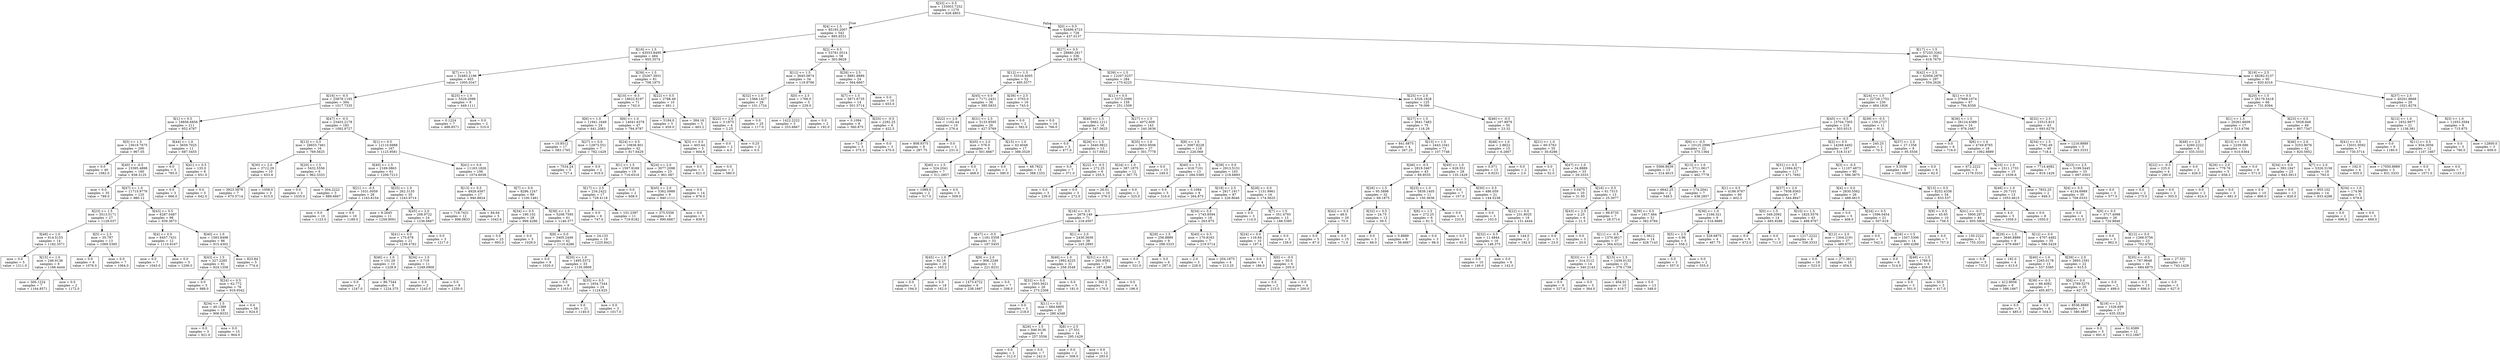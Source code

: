 digraph Tree {
node [shape=box] ;
0 [label="X[33] <= 0.5\nmse = 133003.7252\nsamples = 1270\nvalue = 628.4803"] ;
1 [label="X[4] <= 1.5\nmse = 85193.2007\nsamples = 542\nvalue = 885.6531"] ;
0 -> 1 [labeldistance=2.5, labelangle=45, headlabel="True"] ;
2 [label="X[16] <= 1.5\nmse = 43553.8495\nsamples = 484\nvalue = 955.3574"] ;
1 -> 2 ;
3 [label="X[7] <= 1.5\nmse = 32483.2196\nsamples = 403\nvalue = 1005.0347"] ;
2 -> 3 ;
4 [label="X[16] <= -0.5\nmse = 25878.1193\nsamples = 394\nvalue = 1017.7335"] ;
3 -> 4 ;
5 [label="X[1] <= 0.5\nmse = 18856.6856\nsamples = 211\nvalue = 952.4787"] ;
4 -> 5 ;
6 [label="X[5] <= 1.5\nmse = 15619.7675\nsamples = 200\nvalue = 967.05"] ;
5 -> 6 ;
7 [label="mse = 0.0\nsamples = 40\nvalue = 1082.0"] ;
6 -> 7 ;
8 [label="X[40] <= -0.5\nmse = 15395.4898\nsamples = 160\nvalue = 938.3125"] ;
6 -> 8 ;
9 [label="mse = 0.0\nsamples = 35\nvalue = 789.0"] ;
8 -> 9 ;
10 [label="X[47] <= 1.0\nmse = 11715.9776\nsamples = 125\nvalue = 980.12"] ;
8 -> 10 ;
11 [label="X[23] <= 1.5\nmse = 3513.5171\nsamples = 27\nvalue = 1128.037"] ;
10 -> 11 ;
12 [label="X[48] <= 1.0\nmse = 614.5153\nsamples = 14\nvalue = 1182.3571"] ;
11 -> 12 ;
13 [label="mse = 0.0\nsamples = 5\nvalue = 1211.0"] ;
12 -> 13 ;
14 [label="X[15] <= 1.0\nmse = 246.9136\nsamples = 9\nvalue = 1166.4444"] ;
12 -> 14 ;
15 [label="mse = 306.1224\nsamples = 7\nvalue = 1164.8571"] ;
14 -> 15 ;
16 [label="mse = 0.0\nsamples = 2\nvalue = 1172.0"] ;
14 -> 16 ;
17 [label="X[5] <= 2.5\nmse = 35.787\nsamples = 13\nvalue = 1069.5385"] ;
11 -> 17 ;
18 [label="mse = 0.0\nsamples = 6\nvalue = 1076.0"] ;
17 -> 18 ;
19 [label="mse = 0.0\nsamples = 7\nvalue = 1064.0"] ;
17 -> 19 ;
20 [label="X[43] <= 0.5\nmse = 6287.0487\nsamples = 98\nvalue = 939.3673"] ;
10 -> 20 ;
21 [label="X[4] <= 0.0\nmse = 6457.7431\nsamples = 12\nvalue = 1110.9167"] ;
20 -> 21 ;
22 [label="mse = 0.0\nsamples = 7\nvalue = 1043.0"] ;
21 -> 22 ;
23 [label="mse = 0.0\nsamples = 5\nvalue = 1206.0"] ;
21 -> 23 ;
24 [label="X[40] <= 1.0\nmse = 1583.8498\nsamples = 86\nvalue = 915.4302"] ;
20 -> 24 ;
25 [label="X[43] <= 1.5\nmse = 327.2285\nsamples = 81\nvalue = 924.1358"] ;
24 -> 25 ;
26 [label="mse = 0.0\nsamples = 5\nvalue = 988.0"] ;
25 -> 26 ;
27 [label="X[24] <= 0.5\nmse = 62.772\nsamples = 76\nvalue = 919.9342"] ;
25 -> 27 ;
28 [label="X[34] <= 1.5\nmse = 40.1389\nsamples = 18\nvalue = 906.8333"] ;
27 -> 28 ;
29 [label="mse = 0.0\nsamples = 3\nvalue = 921.0"] ;
28 -> 29 ;
30 [label="mse = 0.0\nsamples = 15\nvalue = 904.0"] ;
28 -> 30 ;
31 [label="mse = 0.0\nsamples = 58\nvalue = 924.0"] ;
27 -> 31 ;
32 [label="mse = 823.84\nsamples = 5\nvalue = 774.4"] ;
24 -> 32 ;
33 [label="X[44] <= 1.0\nmse = 3659.7025\nsamples = 11\nvalue = 687.5455"] ;
5 -> 33 ;
34 [label="mse = 0.0\nsamples = 3\nvalue = 785.0"] ;
33 -> 34 ;
35 [label="X[41] <= 0.5\nmse = 135.0\nsamples = 8\nvalue = 651.0"] ;
33 -> 35 ;
36 [label="mse = 0.0\nsamples = 3\nvalue = 666.0"] ;
35 -> 36 ;
37 [label="mse = 0.0\nsamples = 5\nvalue = 642.0"] ;
35 -> 37 ;
38 [label="X[47] <= -0.5\nmse = 23403.2178\nsamples = 183\nvalue = 1092.9727"] ;
4 -> 38 ;
39 [label="X[13] <= 0.5\nmse = 26653.7461\nsamples = 16\nvalue = 769.5625"] ;
38 -> 39 ;
40 [label="X[30] <= 2.0\nmse = 3712.29\nsamples = 10\nvalue = 653.9"] ;
39 -> 40 ;
41 [label="mse = 3923.3878\nsamples = 7\nvalue = 670.5714"] ;
40 -> 41 ;
42 [label="mse = 1058.0\nsamples = 3\nvalue = 615.0"] ;
40 -> 42 ;
43 [label="X[20] <= 1.5\nmse = 5432.5556\nsamples = 6\nvalue = 962.3333"] ;
39 -> 43 ;
44 [label="mse = 0.0\nsamples = 3\nvalue = 1035.0"] ;
43 -> 44 ;
45 [label="mse = 304.2222\nsamples = 3\nvalue = 889.6667"] ;
43 -> 45 ;
46 [label="X[1] <= 0.5\nmse = 12110.6988\nsamples = 167\nvalue = 1123.9581"] ;
38 -> 46 ;
47 [label="X[40] <= 1.5\nmse = 2169.0863\nsamples = 61\nvalue = 1209.7213"] ;
46 -> 47 ;
48 [label="X[21] <= -0.5\nmse = 1031.0059\nsamples = 26\nvalue = 1163.6154"] ;
47 -> 48 ;
49 [label="mse = 0.0\nsamples = 10\nvalue = 1123.0"] ;
48 -> 49 ;
50 [label="mse = 0.0\nsamples = 16\nvalue = 1189.0"] ;
48 -> 50 ;
51 [label="X[25] <= 1.0\nmse = 262.3135\nsamples = 35\nvalue = 1243.9714"] ;
47 -> 51 ;
52 [label="mse = 8.2645\nsamples = 11\nvalue = 1259.9091"] ;
51 -> 52 ;
53 [label="X[45] <= 2.0\nmse = 208.9722\nsamples = 24\nvalue = 1236.6667"] ;
51 -> 53 ;
54 [label="X[41] <= 0.0\nmse = 175.678\nsamples = 21\nvalue = 1239.4762"] ;
53 -> 54 ;
55 [label="X[46] <= 1.0\nmse = 151.29\nsamples = 10\nvalue = 1228.9"] ;
54 -> 55 ;
56 [label="mse = 0.0\nsamples = 2\nvalue = 1247.0"] ;
55 -> 56 ;
57 [label="mse = 86.7344\nsamples = 8\nvalue = 1224.375"] ;
55 -> 57 ;
58 [label="X[34] <= 1.0\nmse = 3.719\nsamples = 11\nvalue = 1249.0909"] ;
54 -> 58 ;
59 [label="mse = 0.0\nsamples = 2\nvalue = 1245.0"] ;
58 -> 59 ;
60 [label="mse = 0.0\nsamples = 9\nvalue = 1250.0"] ;
58 -> 60 ;
61 [label="mse = 0.0\nsamples = 3\nvalue = 1217.0"] ;
53 -> 61 ;
62 [label="X[41] <= 0.0\nmse = 11163.1826\nsamples = 106\nvalue = 1074.6038"] ;
46 -> 62 ;
63 [label="X[13] <= 0.5\nmse = 4928.4567\nsamples = 17\nvalue = 940.8824"] ;
62 -> 63 ;
64 [label="mse = 718.7431\nsamples = 12\nvalue = 898.0833"] ;
63 -> 64 ;
65 [label="mse = 84.64\nsamples = 5\nvalue = 1043.6"] ;
63 -> 65 ;
66 [label="X[7] <= 0.0\nmse = 8286.1247\nsamples = 89\nvalue = 1100.1461"] ;
62 -> 66 ;
67 [label="X[34] <= 0.5\nmse = 190.102\nsamples = 28\nvalue = 999.4286"] ;
66 -> 67 ;
68 [label="mse = 0.0\nsamples = 23\nvalue = 993.0"] ;
67 -> 68 ;
69 [label="mse = 0.0\nsamples = 5\nvalue = 1029.0"] ;
67 -> 69 ;
70 [label="X[38] <= 1.5\nmse = 5208.7595\nsamples = 61\nvalue = 1146.377"] ;
66 -> 70 ;
71 [label="X[8] <= 0.0\nmse = 3405.2449\nsamples = 42\nvalue = 1110.4286"] ;
70 -> 71 ;
72 [label="mse = 0.0\nsamples = 9\nvalue = 1020.0"] ;
71 -> 72 ;
73 [label="X[20] <= 1.0\nmse = 1495.5372\nsamples = 33\nvalue = 1135.0909"] ;
71 -> 73 ;
74 [label="mse = 0.0\nsamples = 9\nvalue = 1163.0"] ;
73 -> 74 ;
75 [label="X[35] <= 0.5\nmse = 1654.7344\nsamples = 24\nvalue = 1124.625"] ;
73 -> 75 ;
76 [label="mse = 0.0\nsamples = 21\nvalue = 1140.0"] ;
75 -> 76 ;
77 [label="mse = 0.0\nsamples = 3\nvalue = 1017.0"] ;
75 -> 77 ;
78 [label="mse = 24.133\nsamples = 19\nvalue = 1225.8421"] ;
70 -> 78 ;
79 [label="X[25] <= 1.0\nmse = 5529.2099\nsamples = 9\nvalue = 449.1111"] ;
3 -> 79 ;
80 [label="mse = 0.1224\nsamples = 7\nvalue = 488.8571"] ;
79 -> 80 ;
81 [label="mse = 0.0\nsamples = 2\nvalue = 310.0"] ;
79 -> 81 ;
82 [label="X[39] <= 1.5\nmse = 25267.3931\nsamples = 81\nvalue = 708.1975"] ;
2 -> 82 ;
83 [label="X[10] <= -0.5\nmse = 18622.6197\nsamples = 71\nvalue = 743.0"] ;
82 -> 83 ;
84 [label="X[6] <= 1.0\nmse = 11941.1649\nsamples = 24\nvalue = 641.2083"] ;
83 -> 84 ;
85 [label="mse = 10.8512\nsamples = 17\nvalue = 583.1765"] ;
84 -> 85 ;
86 [label="X[27] <= 0.0\nmse = 12873.551\nsamples = 7\nvalue = 782.1429"] ;
84 -> 86 ;
87 [label="mse = 7534.24\nsamples = 5\nvalue = 727.4"] ;
86 -> 87 ;
88 [label="mse = 0.0\nsamples = 2\nvalue = 919.0"] ;
86 -> 88 ;
89 [label="X[6] <= 1.0\nmse = 14041.6378\nsamples = 47\nvalue = 794.9787"] ;
83 -> 89 ;
90 [label="X[24] <= 0.5\nmse = 10836.801\nsamples = 42\nvalue = 817.6429"] ;
89 -> 90 ;
91 [label="X[1] <= 1.5\nmse = 1597.9169\nsamples = 19\nvalue = 716.6316"] ;
90 -> 91 ;
92 [label="X[17] <= 2.5\nmse = 234.2422\nsamples = 17\nvalue = 729.4118"] ;
91 -> 92 ;
93 [label="mse = 0.0\nsamples = 6\nvalue = 747.0"] ;
92 -> 93 ;
94 [label="mse = 101.2397\nsamples = 11\nvalue = 719.8182"] ;
92 -> 94 ;
95 [label="mse = 0.0\nsamples = 2\nvalue = 608.0"] ;
91 -> 95 ;
96 [label="X[24] <= 2.0\nmse = 3077.2098\nsamples = 23\nvalue = 901.087"] ;
90 -> 96 ;
97 [label="X[45] <= 2.0\nmse = 5362.0988\nsamples = 9\nvalue = 940.1111"] ;
96 -> 97 ;
98 [label="mse = 375.5556\nsamples = 6\nvalue = 990.6667"] ;
97 -> 98 ;
99 [label="mse = 0.0\nsamples = 3\nvalue = 839.0"] ;
97 -> 99 ;
100 [label="mse = 0.0\nsamples = 14\nvalue = 876.0"] ;
96 -> 100 ;
101 [label="X[3] <= 0.5\nmse = 403.44\nsamples = 5\nvalue = 604.6"] ;
89 -> 101 ;
102 [label="mse = 0.0\nsamples = 3\nvalue = 621.0"] ;
101 -> 102 ;
103 [label="mse = 0.0\nsamples = 2\nvalue = 580.0"] ;
101 -> 103 ;
104 [label="X[22] <= 0.5\nmse = 2788.49\nsamples = 10\nvalue = 461.1"] ;
82 -> 104 ;
105 [label="mse = 5184.0\nsamples = 5\nvalue = 459.0"] ;
104 -> 105 ;
106 [label="mse = 384.16\nsamples = 5\nvalue = 463.2"] ;
104 -> 106 ;
107 [label="X[2] <= 0.5\nmse = 53781.0514\nsamples = 58\nvalue = 303.9828"] ;
1 -> 107 ;
108 [label="X[12] <= 1.5\nmse = 3645.0874\nsamples = 34\nvalue = 119.9706"] ;
107 -> 108 ;
109 [label="X[32] <= 1.0\nmse = 1566.1427\nsamples = 29\nvalue = 101.1724"] ;
108 -> 109 ;
110 [label="X[22] <= 2.0\nmse = 3.1875\nsamples = 4\nvalue = 2.25"] ;
109 -> 110 ;
111 [label="mse = 0.0\nsamples = 2\nvalue = 4.0"] ;
110 -> 111 ;
112 [label="mse = 0.25\nsamples = 2\nvalue = 0.5"] ;
110 -> 112 ;
113 [label="mse = 0.0\nsamples = 25\nvalue = 117.0"] ;
109 -> 113 ;
114 [label="X[0] <= 2.5\nmse = 1766.0\nsamples = 5\nvalue = 229.0"] ;
108 -> 114 ;
115 [label="mse = 1422.2222\nsamples = 3\nvalue = 253.6667"] ;
114 -> 115 ;
116 [label="mse = 0.0\nsamples = 2\nvalue = 192.0"] ;
114 -> 116 ;
117 [label="X[28] <= 2.5\nmse = 8881.8889\nsamples = 24\nvalue = 564.6667"] ;
107 -> 117 ;
118 [label="X[7] <= 1.5\nmse = 5671.6735\nsamples = 14\nvalue = 501.5714"] ;
117 -> 118 ;
119 [label="mse = 0.1094\nsamples = 8\nvalue = 560.875"] ;
118 -> 119 ;
120 [label="X[33] <= -0.5\nmse = 2292.25\nsamples = 6\nvalue = 422.5"] ;
118 -> 120 ;
121 [label="mse = 72.0\nsamples = 3\nvalue = 375.0"] ;
120 -> 121 ;
122 [label="mse = 0.0\nsamples = 3\nvalue = 470.0"] ;
120 -> 122 ;
123 [label="mse = 0.0\nsamples = 10\nvalue = 653.0"] ;
117 -> 123 ;
124 [label="X[0] <= 0.5\nmse = 82699.4723\nsamples = 728\nvalue = 437.0137"] ;
0 -> 124 [labeldistance=2.5, labelangle=-45, headlabel="False"] ;
125 [label="X[27] <= 0.5\nmse = 28880.2817\nsamples = 336\nvalue = 224.9673"] ;
124 -> 125 ;
126 [label="X[12] <= 1.5\nmse = 33316.4005\nsamples = 52\nvalue = 495.5577"] ;
125 -> 126 ;
127 [label="X[45] <= 0.0\nmse = 7171.2431\nsamples = 36\nvalue = 385.5833"] ;
126 -> 127 ;
128 [label="X[22] <= 2.0\nmse = 1162.44\nsamples = 10\nvalue = 276.4"] ;
127 -> 128 ;
129 [label="mse = 808.9375\nsamples = 8\nvalue = 287.75"] ;
128 -> 129 ;
130 [label="mse = 0.0\nsamples = 2\nvalue = 231.0"] ;
128 -> 130 ;
131 [label="X[31] <= 2.5\nmse = 3133.8595\nsamples = 26\nvalue = 427.5769"] ;
127 -> 131 ;
132 [label="X[45] <= 2.0\nmse = 576.0\nsamples = 9\nvalue = 501.6667"] ;
131 -> 132 ;
133 [label="X[40] <= 1.5\nmse = 324.2041\nsamples = 7\nvalue = 511.2857"] ;
132 -> 133 ;
134 [label="mse = 1089.0\nsamples = 2\nvalue = 517.0"] ;
133 -> 134 ;
135 [label="mse = 0.0\nsamples = 5\nvalue = 509.0"] ;
133 -> 135 ;
136 [label="mse = 0.0\nsamples = 2\nvalue = 468.0"] ;
132 -> 136 ;
137 [label="X[15] <= 1.0\nmse = 43.4048\nsamples = 17\nvalue = 388.3529"] ;
131 -> 137 ;
138 [label="mse = 0.0\nsamples = 2\nvalue = 390.0"] ;
137 -> 138 ;
139 [label="mse = 48.7822\nsamples = 15\nvalue = 388.1333"] ;
137 -> 139 ;
140 [label="X[39] <= 2.5\nmse = 3703.0\nsamples = 16\nvalue = 743.0"] ;
126 -> 140 ;
141 [label="mse = 0.0\nsamples = 2\nvalue = 582.0"] ;
140 -> 141 ;
142 [label="mse = 0.0\nsamples = 14\nvalue = 766.0"] ;
140 -> 142 ;
143 [label="X[39] <= 1.5\nmse = 12207.0257\nsamples = 284\nvalue = 175.4225"] ;
125 -> 143 ;
144 [label="X[1] <= 0.5\nmse = 5373.2099\nsamples = 159\nvalue = 251.1509"] ;
143 -> 144 ;
145 [label="X[40] <= 1.5\nmse = 6662.1211\nsamples = 16\nvalue = 347.5625"] ;
144 -> 145 ;
146 [label="mse = 0.0\nsamples = 3\nvalue = 477.0"] ;
145 -> 146 ;
147 [label="X[26] <= 1.5\nmse = 3440.9822\nsamples = 13\nvalue = 317.6923"] ;
145 -> 147 ;
148 [label="mse = 0.0\nsamples = 7\nvalue = 371.0"] ;
147 -> 148 ;
149 [label="X[22] <= -0.5\nmse = 272.25\nsamples = 6\nvalue = 255.5"] ;
147 -> 149 ;
150 [label="mse = 0.0\nsamples = 3\nvalue = 239.0"] ;
149 -> 150 ;
151 [label="mse = 0.0\nsamples = 3\nvalue = 272.0"] ;
149 -> 151 ;
152 [label="X[27] <= 1.5\nmse = 4072.609\nsamples = 143\nvalue = 240.3636"] ;
144 -> 152 ;
153 [label="X[35] <= 1.0\nmse = 3653.9506\nsamples = 27\nvalue = 301.7778"] ;
152 -> 153 ;
154 [label="X[24] <= 1.0\nmse = 387.1875\nsamples = 12\nvalue = 367.75"] ;
153 -> 154 ;
155 [label="mse = 26.01\nsamples = 10\nvalue = 376.3"] ;
154 -> 155 ;
156 [label="mse = 0.0\nsamples = 2\nvalue = 325.0"] ;
154 -> 156 ;
157 [label="mse = 0.0\nsamples = 15\nvalue = 249.0"] ;
153 -> 157 ;
158 [label="X[8] <= 1.5\nmse = 3087.8228\nsamples = 116\nvalue = 226.069"] ;
152 -> 158 ;
159 [label="X[40] <= 1.5\nmse = 618.7101\nsamples = 13\nvalue = 284.5385"] ;
158 -> 159 ;
160 [label="mse = 0.0\nsamples = 5\nvalue = 316.0"] ;
159 -> 160 ;
161 [label="mse = 0.1094\nsamples = 8\nvalue = 264.875"] ;
159 -> 161 ;
162 [label="X[38] <= 0.0\nmse = 2913.5151\nsamples = 103\nvalue = 218.6893"] ;
158 -> 162 ;
163 [label="X[18] <= 2.5\nmse = 2817.1917\nsamples = 87\nvalue = 226.8046"] ;
162 -> 163 ;
164 [label="X[16] <= -0.5\nmse = 2679.149\nsamples = 71\nvalue = 218.4507"] ;
163 -> 164 ;
165 [label="X[47] <= -0.5\nmse = 1181.0358\nsamples = 33\nvalue = 187.5455"] ;
164 -> 165 ;
166 [label="X[45] <= 1.0\nmse = 92.16\nsamples = 20\nvalue = 165.2"] ;
165 -> 166 ;
167 [label="mse = 0.0\nsamples = 2\nvalue = 194.0"] ;
166 -> 167 ;
168 [label="mse = 0.0\nsamples = 18\nvalue = 162.0"] ;
166 -> 168 ;
169 [label="X[9] <= 2.0\nmse = 906.2249\nsamples = 13\nvalue = 221.9231"] ;
165 -> 169 ;
170 [label="mse = 1473.4722\nsamples = 6\nvalue = 238.1667"] ;
169 -> 170 ;
171 [label="mse = 0.0\nsamples = 7\nvalue = 208.0"] ;
169 -> 171 ;
172 [label="X[1] <= 2.0\nmse = 2430.3636\nsamples = 38\nvalue = 245.2895"] ;
164 -> 172 ;
173 [label="X[46] <= 1.0\nmse = 1992.4225\nsamples = 31\nvalue = 258.3548"] ;
172 -> 173 ;
174 [label="X[32] <= 0.0\nmse = 1003.5621\nsamples = 26\nvalue = 273.2308"] ;
173 -> 174 ;
175 [label="mse = 0.0\nsamples = 3\nvalue = 218.0"] ;
174 -> 175 ;
176 [label="X[11] <= 0.5\nmse = 684.6805\nsamples = 23\nvalue = 280.4348"] ;
174 -> 176 ;
177 [label="X[26] <= 1.5\nmse = 846.9136\nsamples = 9\nvalue = 257.5556"] ;
176 -> 177 ;
178 [label="mse = 0.0\nsamples = 2\nvalue = 312.0"] ;
177 -> 178 ;
179 [label="mse = 0.0\nsamples = 7\nvalue = 242.0"] ;
177 -> 179 ;
180 [label="X[8] <= 2.5\nmse = 27.551\nsamples = 14\nvalue = 295.1429"] ;
176 -> 180 ;
181 [label="mse = 0.0\nsamples = 2\nvalue = 308.0"] ;
180 -> 181 ;
182 [label="mse = 0.0\nsamples = 12\nvalue = 293.0"] ;
180 -> 182 ;
183 [label="mse = 0.0\nsamples = 5\nvalue = 181.0"] ;
173 -> 183 ;
184 [label="X[31] <= 0.5\nmse = 265.9592\nsamples = 7\nvalue = 187.4286"] ;
172 -> 184 ;
185 [label="mse = 392.0\nsamples = 3\nvalue = 176.0"] ;
184 -> 185 ;
186 [label="mse = 0.0\nsamples = 4\nvalue = 196.0"] ;
184 -> 186 ;
187 [label="X[34] <= 0.5\nmse = 1745.8594\nsamples = 16\nvalue = 263.875"] ;
163 -> 187 ;
188 [label="X[28] <= 1.5\nmse = 256.8889\nsamples = 9\nvalue = 298.3333"] ;
187 -> 188 ;
189 [label="mse = 0.0\nsamples = 3\nvalue = 321.0"] ;
188 -> 189 ;
190 [label="mse = 0.0\nsamples = 6\nvalue = 287.0"] ;
188 -> 190 ;
191 [label="X[40] <= 0.5\nmse = 170.8163\nsamples = 7\nvalue = 219.5714"] ;
187 -> 191 ;
192 [label="mse = 2.0\nsamples = 3\nvalue = 228.0"] ;
191 -> 192 ;
193 [label="mse = 204.1875\nsamples = 4\nvalue = 213.25"] ;
191 -> 193 ;
194 [label="X[28] <= 0.0\nmse = 1131.9961\nsamples = 16\nvalue = 174.5625"] ;
162 -> 194 ;
195 [label="mse = 0.0\nsamples = 3\nvalue = 114.0"] ;
194 -> 195 ;
196 [label="X[7] <= 1.5\nmse = 351.4793\nsamples = 13\nvalue = 188.5385"] ;
194 -> 196 ;
197 [label="X[24] <= 0.0\nmse = 116.64\nsamples = 10\nvalue = 197.4"] ;
196 -> 197 ;
198 [label="mse = 0.0\nsamples = 4\nvalue = 186.0"] ;
197 -> 198 ;
199 [label="X[0] <= -0.5\nmse = 50.0\nsamples = 6\nvalue = 205.0"] ;
197 -> 199 ;
200 [label="mse = 0.0\nsamples = 2\nvalue = 215.0"] ;
199 -> 200 ;
201 [label="mse = 0.0\nsamples = 4\nvalue = 200.0"] ;
199 -> 201 ;
202 [label="mse = 0.0\nsamples = 3\nvalue = 159.0"] ;
196 -> 202 ;
203 [label="X[25] <= 2.0\nmse = 4326.1828\nsamples = 125\nvalue = 79.096"] ;
143 -> 203 ;
204 [label="X[27] <= 1.5\nmse = 3641.7483\nsamples = 75\nvalue = 116.28"] ;
203 -> 204 ;
205 [label="mse = 841.6875\nsamples = 4\nvalue = 267.25"] ;
204 -> 205 ;
206 [label="X[13] <= 1.5\nmse = 2443.1041\nsamples = 71\nvalue = 107.7746"] ;
204 -> 206 ;
207 [label="X[46] <= -0.5\nmse = 2819.3467\nsamples = 43\nvalue = 89.9535"] ;
206 -> 207 ;
208 [label="X[26] <= 1.5\nmse = 95.5898\nsamples = 32\nvalue = 69.1875"] ;
207 -> 208 ;
209 [label="X[42] <= 0.5\nmse = 48.0\nsamples = 20\nvalue = 75.0"] ;
208 -> 209 ;
210 [label="mse = 0.0\nsamples = 5\nvalue = 87.0"] ;
209 -> 210 ;
211 [label="mse = 0.0\nsamples = 15\nvalue = 71.0"] ;
209 -> 211 ;
212 [label="X[32] <= 0.5\nmse = 24.75\nsamples = 12\nvalue = 59.5"] ;
208 -> 212 ;
213 [label="mse = 0.0\nsamples = 3\nvalue = 68.0"] ;
212 -> 213 ;
214 [label="mse = 0.8889\nsamples = 9\nvalue = 56.6667"] ;
212 -> 214 ;
215 [label="X[23] <= 1.0\nmse = 5839.1405\nsamples = 11\nvalue = 150.3636"] ;
207 -> 215 ;
216 [label="X[6] <= 1.5\nmse = 272.25\nsamples = 6\nvalue = 81.5"] ;
215 -> 216 ;
217 [label="mse = 0.0\nsamples = 3\nvalue = 98.0"] ;
216 -> 217 ;
218 [label="mse = 0.0\nsamples = 3\nvalue = 65.0"] ;
216 -> 218 ;
219 [label="mse = 0.0\nsamples = 5\nvalue = 233.0"] ;
215 -> 219 ;
220 [label="X[40] <= 1.0\nmse = 628.551\nsamples = 28\nvalue = 135.1429"] ;
206 -> 220 ;
221 [label="mse = 0.0\nsamples = 7\nvalue = 107.0"] ;
220 -> 221 ;
222 [label="X[30] <= 0.5\nmse = 486.059\nsamples = 21\nvalue = 144.5238"] ;
220 -> 222 ;
223 [label="mse = 0.0\nsamples = 3\nvalue = 103.0"] ;
222 -> 223 ;
224 [label="X[22] <= 0.0\nmse = 231.8025\nsamples = 18\nvalue = 151.4444"] ;
222 -> 224 ;
225 [label="X[32] <= 0.5\nmse = 11.4844\nsamples = 16\nvalue = 146.375"] ;
224 -> 225 ;
226 [label="mse = 0.0\nsamples = 10\nvalue = 149.0"] ;
225 -> 226 ;
227 [label="mse = 0.0\nsamples = 6\nvalue = 142.0"] ;
225 -> 227 ;
228 [label="mse = 144.0\nsamples = 2\nvalue = 192.0"] ;
224 -> 228 ;
229 [label="X[46] <= -0.5\nmse = 167.8976\nsamples = 50\nvalue = 23.32"] ;
203 -> 229 ;
230 [label="X[48] <= 1.0\nmse = 2.8622\nsamples = 15\nvalue = 6.2667"] ;
229 -> 230 ;
231 [label="mse = 0.071\nsamples = 13\nvalue = 6.9231"] ;
230 -> 231 ;
232 [label="mse = 0.0\nsamples = 2\nvalue = 2.0"] ;
230 -> 232 ;
233 [label="X[21] <= 1.0\nmse = 60.5763\nsamples = 35\nvalue = 30.6286"] ;
229 -> 233 ;
234 [label="mse = 0.0\nsamples = 2\nvalue = 52.0"] ;
233 -> 234 ;
235 [label="X[47] <= 1.0\nmse = 34.8889\nsamples = 33\nvalue = 29.3333"] ;
233 -> 235 ;
236 [label="mse = 0.0475\nsamples = 20\nvalue = 31.95"] ;
235 -> 236 ;
237 [label="X[16] <= 0.5\nmse = 61.7515\nsamples = 13\nvalue = 25.3077"] ;
235 -> 237 ;
238 [label="X[43] <= 2.5\nmse = 2.25\nsamples = 6\nvalue = 21.5"] ;
237 -> 238 ;
239 [label="mse = 0.0\nsamples = 3\nvalue = 23.0"] ;
238 -> 239 ;
240 [label="mse = 0.0\nsamples = 3\nvalue = 20.0"] ;
238 -> 240 ;
241 [label="mse = 89.6735\nsamples = 7\nvalue = 28.5714"] ;
237 -> 241 ;
242 [label="X[17] <= 1.5\nmse = 57255.3262\nsamples = 392\nvalue = 618.7679"] ;
124 -> 242 ;
243 [label="X[42] <= 2.5\nmse = 42956.2879\nsamples = 297\nvalue = 554.2626"] ;
242 -> 243 ;
244 [label="X[24] <= 1.5\nmse = 22726.1753\nsamples = 230\nvalue = 484.1826"] ;
243 -> 244 ;
245 [label="X[45] <= -0.5\nmse = 15704.7305\nsamples = 219\nvalue = 503.9315"] ;
244 -> 245 ;
246 [label="X[6] <= -0.5\nmse = 10125.2996\nsamples = 22\nvalue = 375.1364"] ;
245 -> 246 ;
247 [label="mse = 5566.8639\nsamples = 13\nvalue = 314.4615"] ;
246 -> 247 ;
248 [label="X[13] <= 1.0\nmse = 3711.0617\nsamples = 9\nvalue = 462.7778"] ;
246 -> 248 ;
249 [label="mse = 6642.25\nsamples = 2\nvalue = 548.5"] ;
248 -> 249 ;
250 [label="mse = 174.2041\nsamples = 7\nvalue = 438.2857"] ;
248 -> 250 ;
251 [label="X[2] <= 0.5\nmse = 14268.4492\nsamples = 197\nvalue = 518.3147"] ;
245 -> 251 ;
252 [label="X[31] <= 0.5\nmse = 11094.8271\nsamples = 117\nvalue = 471.7692"] ;
251 -> 252 ;
253 [label="X[1] <= 0.5\nmse = 4186.9767\nsamples = 60\nvalue = 402.3"] ;
252 -> 253 ;
254 [label="X[39] <= 0.5\nmse = 1817.484\nsamples = 51\nvalue = 382.0784"] ;
253 -> 254 ;
255 [label="X[11] <= -0.5\nmse = 1370.4617\nsamples = 37\nvalue = 364.4324"] ;
254 -> 255 ;
256 [label="X[33] <= 1.5\nmse = 314.3112\nsamples = 14\nvalue = 340.2143"] ;
255 -> 256 ;
257 [label="mse = 0.0\nsamples = 9\nvalue = 327.0"] ;
256 -> 257 ;
258 [label="mse = 0.0\nsamples = 5\nvalue = 364.0"] ;
256 -> 258 ;
259 [label="X[15] <= 1.5\nmse = 1439.0132\nsamples = 23\nvalue = 379.1739"] ;
255 -> 259 ;
260 [label="mse = 404.01\nsamples = 10\nvalue = 419.7"] ;
259 -> 260 ;
261 [label="mse = 0.0\nsamples = 13\nvalue = 348.0"] ;
259 -> 261 ;
262 [label="mse = 1.0612\nsamples = 14\nvalue = 428.7143"] ;
254 -> 262 ;
263 [label="X[36] <= 1.0\nmse = 2166.321\nsamples = 9\nvalue = 516.8889"] ;
253 -> 263 ;
264 [label="X[5] <= 2.5\nmse = 0.96\nsamples = 5\nvalue = 556.2"] ;
263 -> 264 ;
265 [label="mse = 0.0\nsamples = 3\nvalue = 557.0"] ;
264 -> 265 ;
266 [label="mse = 0.0\nsamples = 2\nvalue = 555.0"] ;
264 -> 266 ;
267 [label="mse = 526.6875\nsamples = 4\nvalue = 467.75"] ;
263 -> 267 ;
268 [label="X[37] <= 2.0\nmse = 7938.9363\nsamples = 57\nvalue = 544.8947"] ;
252 -> 268 ;
269 [label="X[0] <= 1.5\nmse = 349.2092\nsamples = 14\nvalue = 685.9286"] ;
268 -> 269 ;
270 [label="mse = 0.0\nsamples = 9\nvalue = 672.0"] ;
269 -> 270 ;
271 [label="mse = 0.0\nsamples = 5\nvalue = 711.0"] ;
269 -> 271 ;
272 [label="X[10] <= 1.5\nmse = 1825.5576\nsamples = 43\nvalue = 498.9767"] ;
268 -> 272 ;
273 [label="mse = 1217.2222\nsamples = 6\nvalue = 556.3333"] ;
272 -> 273 ;
274 [label="X[12] <= 2.0\nmse = 1304.2191\nsamples = 37\nvalue = 489.6757"] ;
272 -> 274 ;
275 [label="mse = 0.0\nsamples = 19\nvalue = 523.0"] ;
274 -> 275 ;
276 [label="mse = 271.3611\nsamples = 18\nvalue = 454.5"] ;
274 -> 276 ;
277 [label="X[3] <= -0.5\nmse = 11107.4873\nsamples = 80\nvalue = 586.3875"] ;
251 -> 277 ;
278 [label="X[4] <= 0.0\nmse = 2830.5562\nsamples = 26\nvalue = 488.4615"] ;
277 -> 278 ;
279 [label="mse = 0.0\nsamples = 5\nvalue = 408.0"] ;
278 -> 279 ;
280 [label="X[24] <= 0.5\nmse = 1596.0454\nsamples = 21\nvalue = 507.619"] ;
278 -> 280 ;
281 [label="mse = 0.0\nsamples = 7\nvalue = 542.0"] ;
280 -> 281 ;
282 [label="X[26] <= 1.5\nmse = 1507.5306\nsamples = 14\nvalue = 490.4286"] ;
280 -> 282 ;
283 [label="mse = 0.0\nsamples = 8\nvalue = 514.0"] ;
282 -> 283 ;
284 [label="X[49] <= 1.5\nmse = 1789.0\nsamples = 6\nvalue = 459.0"] ;
282 -> 284 ;
285 [label="mse = 0.0\nsamples = 3\nvalue = 501.0"] ;
284 -> 285 ;
286 [label="mse = 50.0\nsamples = 3\nvalue = 417.0"] ;
284 -> 286 ;
287 [label="X[13] <= 0.5\nmse = 8252.4338\nsamples = 54\nvalue = 633.537"] ;
277 -> 287 ;
288 [label="X[9] <= 0.5\nmse = 45.65\nsamples = 10\nvalue = 756.5"] ;
287 -> 288 ;
289 [label="mse = 0.0\nsamples = 7\nvalue = 757.0"] ;
288 -> 289 ;
290 [label="mse = 150.2222\nsamples = 3\nvalue = 755.3333"] ;
288 -> 290 ;
291 [label="X[41] <= -0.5\nmse = 5900.2872\nsamples = 44\nvalue = 605.5909"] ;
287 -> 291 ;
292 [label="X[29] <= 1.5\nmse = 3640.8889\nsamples = 9\nvalue = 679.6667"] ;
291 -> 292 ;
293 [label="mse = 0.0\nsamples = 5\nvalue = 733.0"] ;
292 -> 293 ;
294 [label="mse = 192.0\nsamples = 4\nvalue = 613.0"] ;
292 -> 294 ;
295 [label="X[12] <= 0.0\nmse = 4707.4482\nsamples = 35\nvalue = 586.5429"] ;
291 -> 295 ;
296 [label="X[40] <= 1.0\nmse = 2265.0178\nsamples = 13\nvalue = 537.5385"] ;
295 -> 296 ;
297 [label="mse = 412.8056\nsamples = 6\nvalue = 586.1667"] ;
296 -> 297 ;
298 [label="X[38] <= -0.5\nmse = 88.4082\nsamples = 7\nvalue = 495.8571"] ;
296 -> 298 ;
299 [label="mse = 0.0\nsamples = 3\nvalue = 485.0"] ;
298 -> 299 ;
300 [label="mse = 0.0\nsamples = 4\nvalue = 504.0"] ;
298 -> 300 ;
301 [label="X[39] <= 2.0\nmse = 3893.1591\nsamples = 22\nvalue = 615.5"] ;
295 -> 301 ;
302 [label="X[6] <= 0.0\nmse = 2789.5275\nsamples = 20\nvalue = 627.15"] ;
301 -> 302 ;
303 [label="mse = 8536.8889\nsamples = 3\nvalue = 580.6667"] ;
302 -> 303 ;
304 [label="X[19] <= 1.5\nmse = 1326.699\nsamples = 17\nvalue = 635.3529"] ;
302 -> 304 ;
305 [label="mse = 0.0\nsamples = 5\nvalue = 691.0"] ;
304 -> 305 ;
306 [label="mse = 51.6389\nsamples = 12\nvalue = 612.1667"] ;
304 -> 306 ;
307 [label="mse = 0.0\nsamples = 2\nvalue = 499.0"] ;
301 -> 307 ;
308 [label="X[39] <= -0.5\nmse = 159.2727\nsamples = 11\nvalue = 91.0"] ;
244 -> 308 ;
309 [label="mse = 240.25\nsamples = 2\nvalue = 70.5"] ;
308 -> 309 ;
310 [label="X[37] <= 2.5\nmse = 27.1358\nsamples = 9\nvalue = 95.5556"] ;
308 -> 310 ;
311 [label="mse = 5.5556\nsamples = 3\nvalue = 102.6667"] ;
310 -> 311 ;
312 [label="mse = 0.0\nsamples = 6\nvalue = 92.0"] ;
310 -> 312 ;
313 [label="X[1] <= 0.5\nmse = 37668.1074\nsamples = 67\nvalue = 794.8358"] ;
243 -> 313 ;
314 [label="X[36] <= 1.5\nmse = 26124.6389\nsamples = 24\nvalue = 976.1667"] ;
313 -> 314 ;
315 [label="mse = 0.0\nsamples = 6\nvalue = 716.0"] ;
314 -> 315 ;
316 [label="X[6] <= 1.0\nmse = 4749.8765\nsamples = 18\nvalue = 1062.8889"] ;
314 -> 316 ;
317 [label="mse = 672.2222\nsamples = 3\nvalue = 1179.3333"] ;
316 -> 317 ;
318 [label="X[10] <= 1.0\nmse = 2311.1733\nsamples = 15\nvalue = 1039.6"] ;
316 -> 318 ;
319 [label="X[48] <= 1.0\nmse = 20.7101\nsamples = 13\nvalue = 1053.4615"] ;
318 -> 319 ;
320 [label="mse = 4.0\nsamples = 5\nvalue = 1059.0"] ;
319 -> 320 ;
321 [label="mse = 0.0\nsamples = 8\nvalue = 1050.0"] ;
319 -> 321 ;
322 [label="mse = 7832.25\nsamples = 2\nvalue = 949.5"] ;
318 -> 322 ;
323 [label="X[32] <= 2.5\nmse = 15515.815\nsamples = 43\nvalue = 693.6279"] ;
313 -> 323 ;
324 [label="X[34] <= 1.5\nmse = 7792.49\nsamples = 40\nvalue = 718.4"] ;
323 -> 324 ;
325 [label="mse = 7714.4082\nsamples = 7\nvalue = 819.1429"] ;
324 -> 325 ;
326 [label="X[23] <= 2.5\nmse = 5199.5445\nsamples = 33\nvalue = 697.0303"] ;
324 -> 326 ;
327 [label="X[4] <= 0.5\nmse = 4134.6989\nsamples = 30\nvalue = 709.0333"] ;
326 -> 327 ;
328 [label="mse = 0.0\nsamples = 4\nvalue = 632.0"] ;
327 -> 328 ;
329 [label="X[9] <= 0.5\nmse = 3717.4098\nsamples = 26\nvalue = 720.8846"] ;
327 -> 329 ;
330 [label="mse = 0.0\nsamples = 3\nvalue = 862.0"] ;
329 -> 330 ;
331 [label="X[12] <= 0.0\nmse = 1266.0756\nsamples = 23\nvalue = 702.4783"] ;
329 -> 331 ;
332 [label="X[35] <= -0.5\nmse = 767.9648\nsamples = 16\nvalue = 684.6875"] ;
331 -> 332 ;
333 [label="mse = 0.0\nsamples = 13\nvalue = 698.0"] ;
332 -> 333 ;
334 [label="mse = 0.0\nsamples = 3\nvalue = 627.0"] ;
332 -> 334 ;
335 [label="mse = 27.551\nsamples = 7\nvalue = 743.1429"] ;
331 -> 335 ;
336 [label="mse = 0.0\nsamples = 3\nvalue = 577.0"] ;
326 -> 336 ;
337 [label="mse = 1216.8889\nsamples = 3\nvalue = 363.3333"] ;
323 -> 337 ;
338 [label="X[19] <= 2.5\nmse = 48282.0137\nsamples = 95\nvalue = 820.4316"] ;
242 -> 338 ;
339 [label="X[20] <= 1.5\nmse = 26179.5418\nsamples = 66\nvalue = 731.9394"] ;
338 -> 339 ;
340 [label="X[1] <= 1.5\nmse = 20261.6609\nsamples = 17\nvalue = 513.4706"] ;
339 -> 340 ;
341 [label="X[48] <= 2.5\nmse = 4260.2222\nsamples = 6\nvalue = 335.3333"] ;
340 -> 341 ;
342 [label="X[22] <= -0.5\nmse = 225.0\nsamples = 4\nvalue = 290.0"] ;
341 -> 342 ;
343 [label="mse = 0.0\nsamples = 2\nvalue = 275.0"] ;
342 -> 343 ;
344 [label="mse = 0.0\nsamples = 2\nvalue = 305.0"] ;
342 -> 344 ;
345 [label="mse = 0.0\nsamples = 2\nvalue = 426.0"] ;
341 -> 345 ;
346 [label="X[13] <= 0.5\nmse = 2239.686\nsamples = 11\nvalue = 610.6364"] ;
340 -> 346 ;
347 [label="X[26] <= 2.0\nmse = 779.76\nsamples = 5\nvalue = 658.2"] ;
346 -> 347 ;
348 [label="mse = 0.0\nsamples = 2\nvalue = 624.0"] ;
347 -> 348 ;
349 [label="mse = 0.0\nsamples = 3\nvalue = 681.0"] ;
347 -> 349 ;
350 [label="mse = 0.0\nsamples = 6\nvalue = 571.0"] ;
346 -> 350 ;
351 [label="X[23] <= 0.5\nmse = 5928.848\nsamples = 49\nvalue = 807.7347"] ;
339 -> 351 ;
352 [label="X[46] <= 2.0\nmse = 3253.9076\nsamples = 42\nvalue = 820.5952"] ;
351 -> 352 ;
353 [label="X[34] <= 0.0\nmse = 393.1947\nsamples = 23\nvalue = 843.3913"] ;
352 -> 353 ;
354 [label="mse = 0.0\nsamples = 10\nvalue = 866.0"] ;
353 -> 354 ;
355 [label="mse = 0.0\nsamples = 13\nvalue = 826.0"] ;
353 -> 355 ;
356 [label="X[7] <= 2.0\nmse = 5326.3158\nsamples = 19\nvalue = 793.0"] ;
352 -> 356 ;
357 [label="mse = 955.102\nsamples = 14\nvalue = 833.4286"] ;
356 -> 357 ;
358 [label="X[34] <= 1.0\nmse = 174.96\nsamples = 5\nvalue = 679.8"] ;
356 -> 358 ;
359 [label="mse = 0.0\nsamples = 2\nvalue = 696.0"] ;
358 -> 359 ;
360 [label="mse = 0.0\nsamples = 3\nvalue = 669.0"] ;
358 -> 360 ;
361 [label="X[41] <= 0.5\nmse = 15031.9592\nsamples = 7\nvalue = 730.5714"] ;
351 -> 361 ;
362 [label="mse = 192.0\nsamples = 4\nvalue = 655.0"] ;
361 -> 362 ;
363 [label="mse = 17050.8889\nsamples = 3\nvalue = 831.3333"] ;
361 -> 363 ;
364 [label="X[37] <= 2.5\nmse = 40201.8668\nsamples = 29\nvalue = 1021.8276"] ;
338 -> 364 ;
365 [label="X[12] <= 1.0\nmse = 1832.9977\nsamples = 21\nvalue = 1138.381"] ;
364 -> 365 ;
366 [label="mse = 0.0\nsamples = 9\nvalue = 1180.0"] ;
365 -> 366 ;
367 [label="X[11] <= 0.5\nmse = 934.3056\nsamples = 12\nvalue = 1107.1667"] ;
365 -> 367 ;
368 [label="mse = 0.0\nsamples = 5\nvalue = 1071.0"] ;
367 -> 368 ;
369 [label="mse = 0.0\nsamples = 7\nvalue = 1133.0"] ;
367 -> 369 ;
370 [label="X[3] <= 1.0\nmse = 11653.3594\nsamples = 8\nvalue = 715.875"] ;
364 -> 370 ;
371 [label="mse = 0.0\nsamples = 5\nvalue = 780.0"] ;
370 -> 371 ;
372 [label="mse = 12800.0\nsamples = 3\nvalue = 609.0"] ;
370 -> 372 ;
}